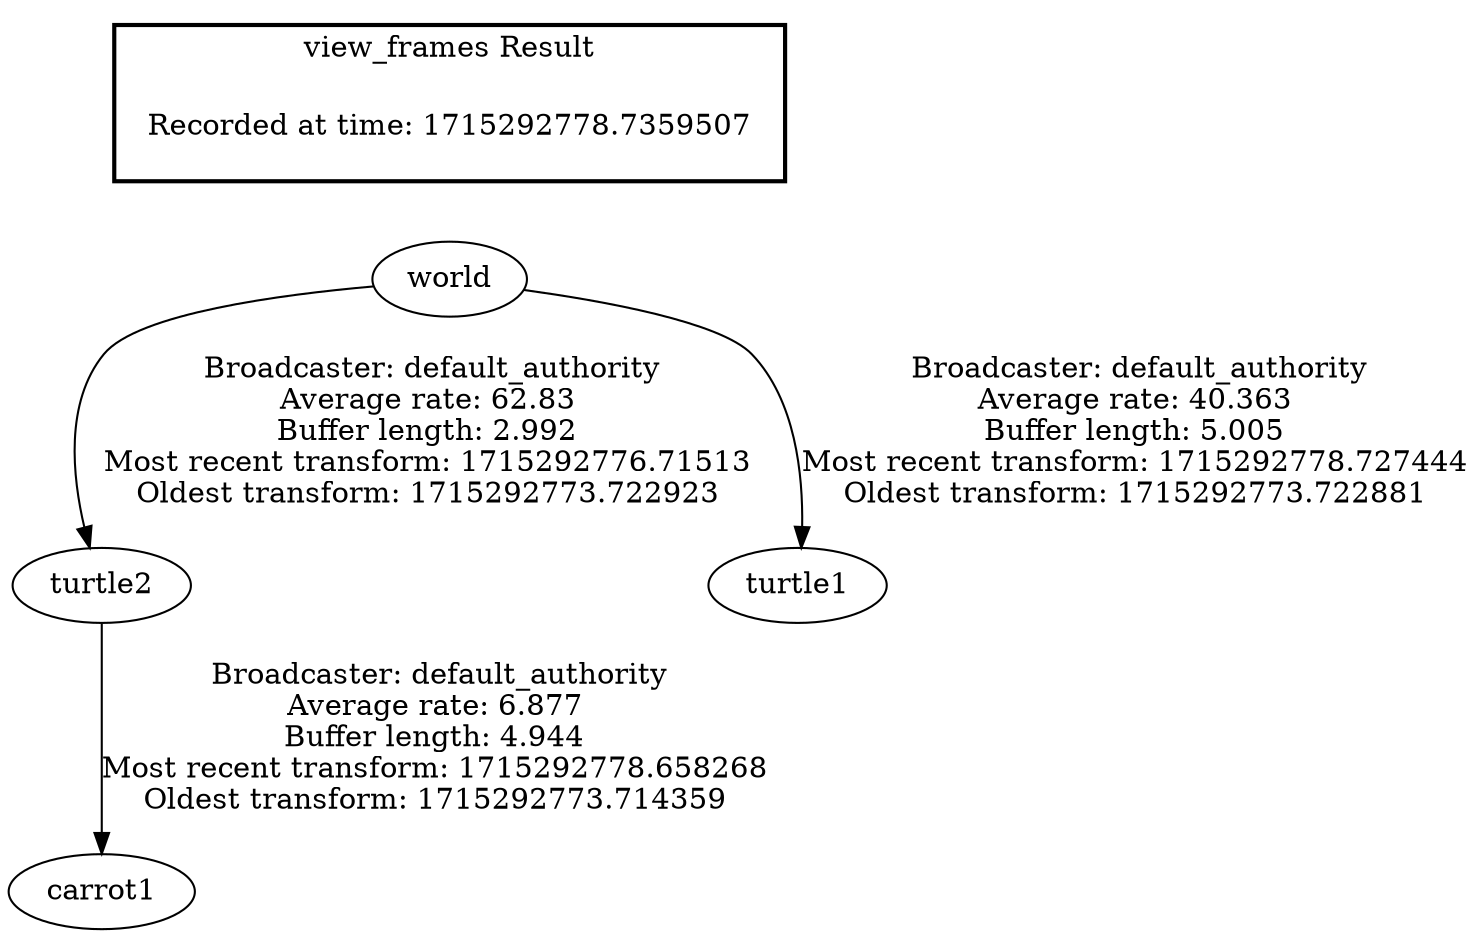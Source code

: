 digraph G {
"turtle2" -> "carrot1"[label=" Broadcaster: default_authority\nAverage rate: 6.877\nBuffer length: 4.944\nMost recent transform: 1715292778.658268\nOldest transform: 1715292773.714359\n"];
"world" -> "turtle2"[label=" Broadcaster: default_authority\nAverage rate: 62.83\nBuffer length: 2.992\nMost recent transform: 1715292776.71513\nOldest transform: 1715292773.722923\n"];
"world" -> "turtle1"[label=" Broadcaster: default_authority\nAverage rate: 40.363\nBuffer length: 5.005\nMost recent transform: 1715292778.727444\nOldest transform: 1715292773.722881\n"];
edge [style=invis];
 subgraph cluster_legend { style=bold; color=black; label ="view_frames Result";
"Recorded at time: 1715292778.7359507"[ shape=plaintext ] ;
}->"world";
}